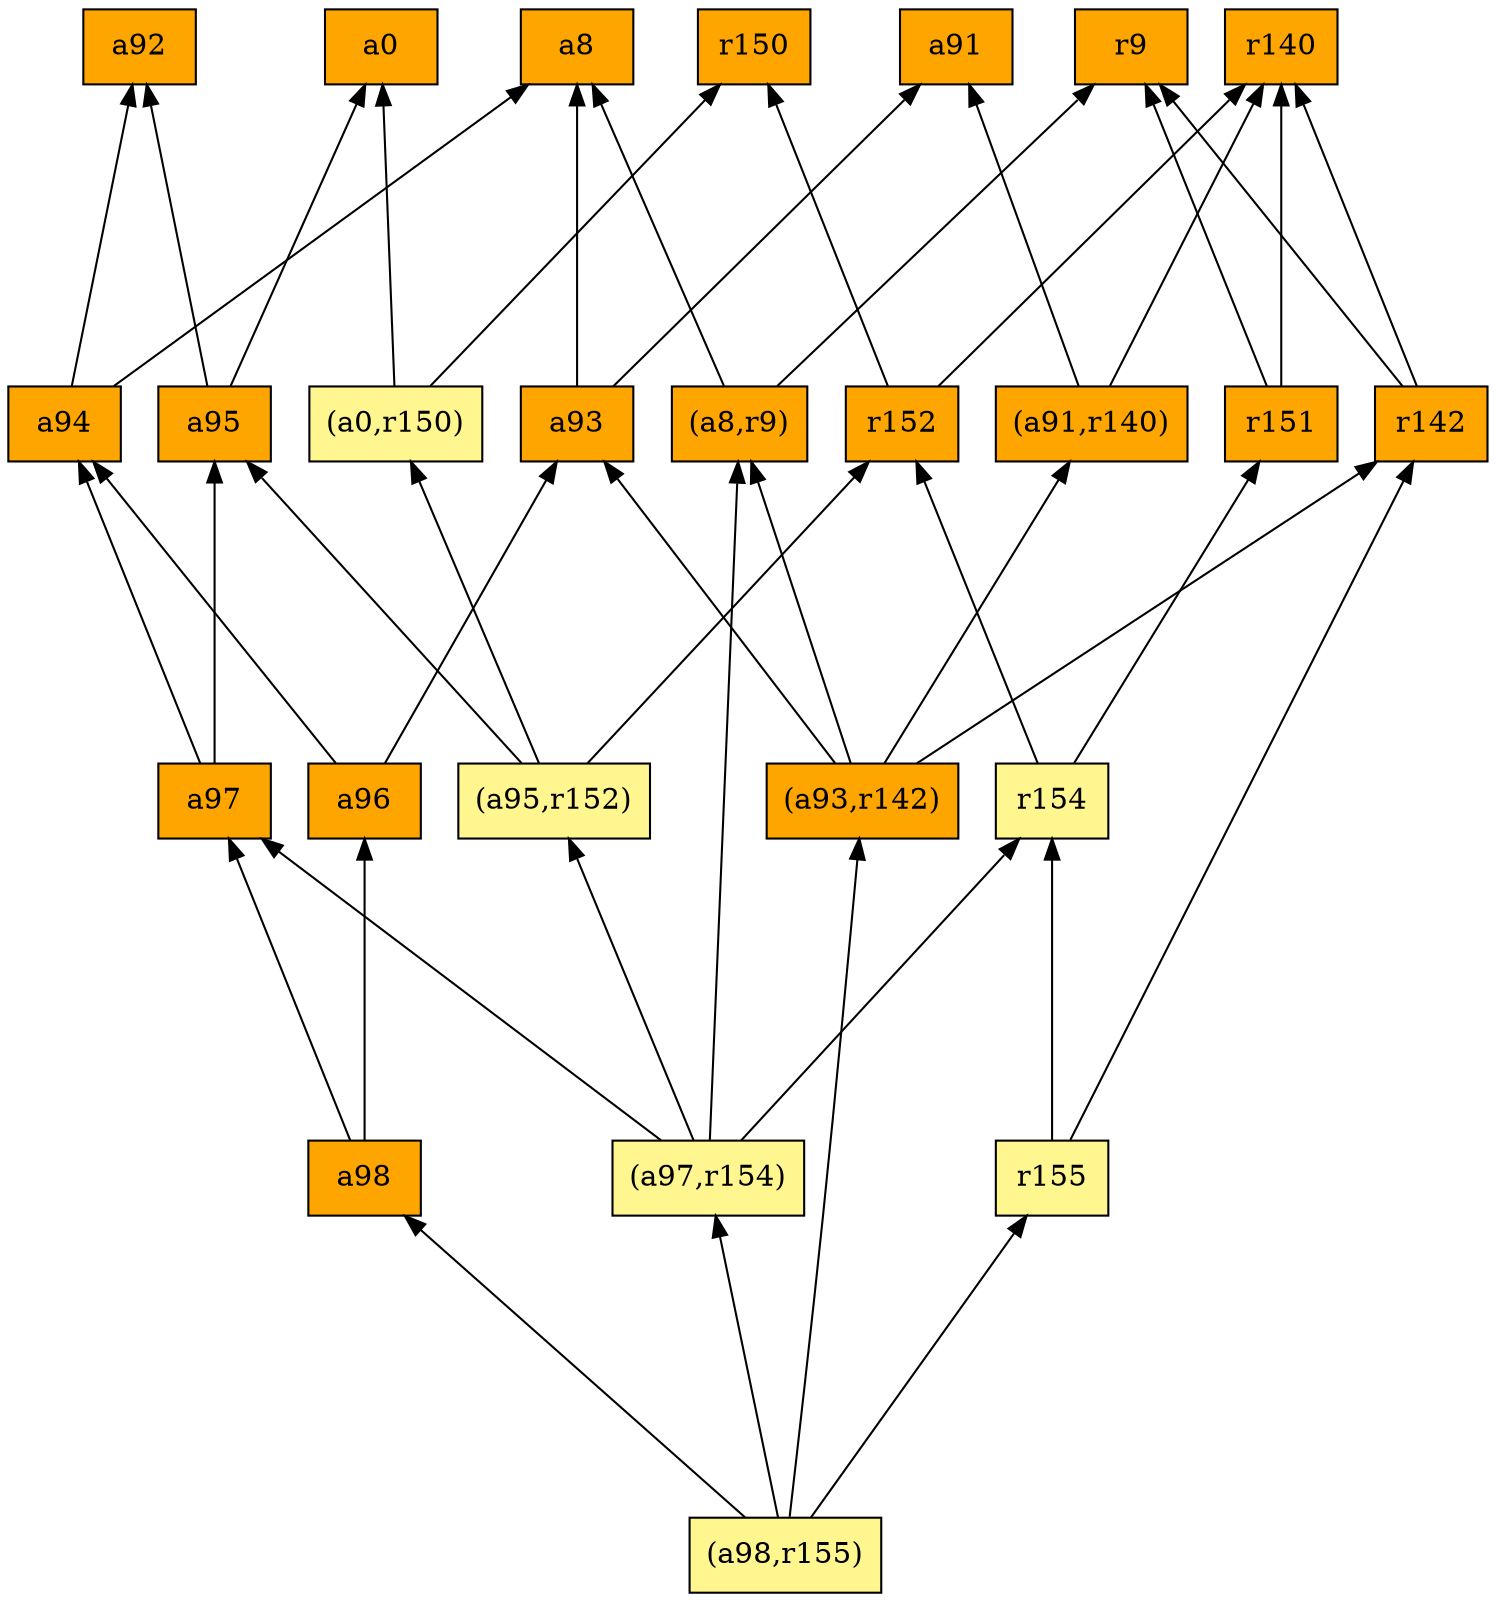 digraph G {
rankdir=BT;ranksep="2.0";
"(a98,r155)" [shape=record,fillcolor=khaki1,style=filled,label="{(a98,r155)}"];
"a95" [shape=record,fillcolor=orange,style=filled,label="{a95}"];
"a98" [shape=record,fillcolor=orange,style=filled,label="{a98}"];
"a92" [shape=record,fillcolor=orange,style=filled,label="{a92}"];
"a8" [shape=record,fillcolor=orange,style=filled,label="{a8}"];
"(a93,r142)" [shape=record,fillcolor=orange,style=filled,label="{(a93,r142)}"];
"r142" [shape=record,fillcolor=orange,style=filled,label="{r142}"];
"(a8,r9)" [shape=record,fillcolor=orange,style=filled,label="{(a8,r9)}"];
"a93" [shape=record,fillcolor=orange,style=filled,label="{a93}"];
"r150" [shape=record,fillcolor=orange,style=filled,label="{r150}"];
"a97" [shape=record,fillcolor=orange,style=filled,label="{a97}"];
"r9" [shape=record,fillcolor=orange,style=filled,label="{r9}"];
"r155" [shape=record,fillcolor=khaki1,style=filled,label="{r155}"];
"(a95,r152)" [shape=record,fillcolor=khaki1,style=filled,label="{(a95,r152)}"];
"a91" [shape=record,fillcolor=orange,style=filled,label="{a91}"];
"r151" [shape=record,fillcolor=orange,style=filled,label="{r151}"];
"r152" [shape=record,fillcolor=orange,style=filled,label="{r152}"];
"r140" [shape=record,fillcolor=orange,style=filled,label="{r140}"];
"(a91,r140)" [shape=record,fillcolor=orange,style=filled,label="{(a91,r140)}"];
"a94" [shape=record,fillcolor=orange,style=filled,label="{a94}"];
"(a0,r150)" [shape=record,fillcolor=khaki1,style=filled,label="{(a0,r150)}"];
"r154" [shape=record,fillcolor=khaki1,style=filled,label="{r154}"];
"(a97,r154)" [shape=record,fillcolor=khaki1,style=filled,label="{(a97,r154)}"];
"a0" [shape=record,fillcolor=orange,style=filled,label="{a0}"];
"a96" [shape=record,fillcolor=orange,style=filled,label="{a96}"];
"(a98,r155)" -> "a98"
"(a98,r155)" -> "(a93,r142)"
"(a98,r155)" -> "(a97,r154)"
"(a98,r155)" -> "r155"
"a95" -> "a92"
"a95" -> "a0"
"a98" -> "a97"
"a98" -> "a96"
"(a93,r142)" -> "r142"
"(a93,r142)" -> "(a91,r140)"
"(a93,r142)" -> "a93"
"(a93,r142)" -> "(a8,r9)"
"r142" -> "r9"
"r142" -> "r140"
"(a8,r9)" -> "r9"
"(a8,r9)" -> "a8"
"a93" -> "a91"
"a93" -> "a8"
"a97" -> "a95"
"a97" -> "a94"
"r155" -> "r142"
"r155" -> "r154"
"(a95,r152)" -> "a95"
"(a95,r152)" -> "(a0,r150)"
"(a95,r152)" -> "r152"
"r151" -> "r9"
"r151" -> "r140"
"r152" -> "r150"
"r152" -> "r140"
"(a91,r140)" -> "a91"
"(a91,r140)" -> "r140"
"a94" -> "a92"
"a94" -> "a8"
"(a0,r150)" -> "a0"
"(a0,r150)" -> "r150"
"r154" -> "r152"
"r154" -> "r151"
"(a97,r154)" -> "(a95,r152)"
"(a97,r154)" -> "(a8,r9)"
"(a97,r154)" -> "r154"
"(a97,r154)" -> "a97"
"a96" -> "a93"
"a96" -> "a94"
}